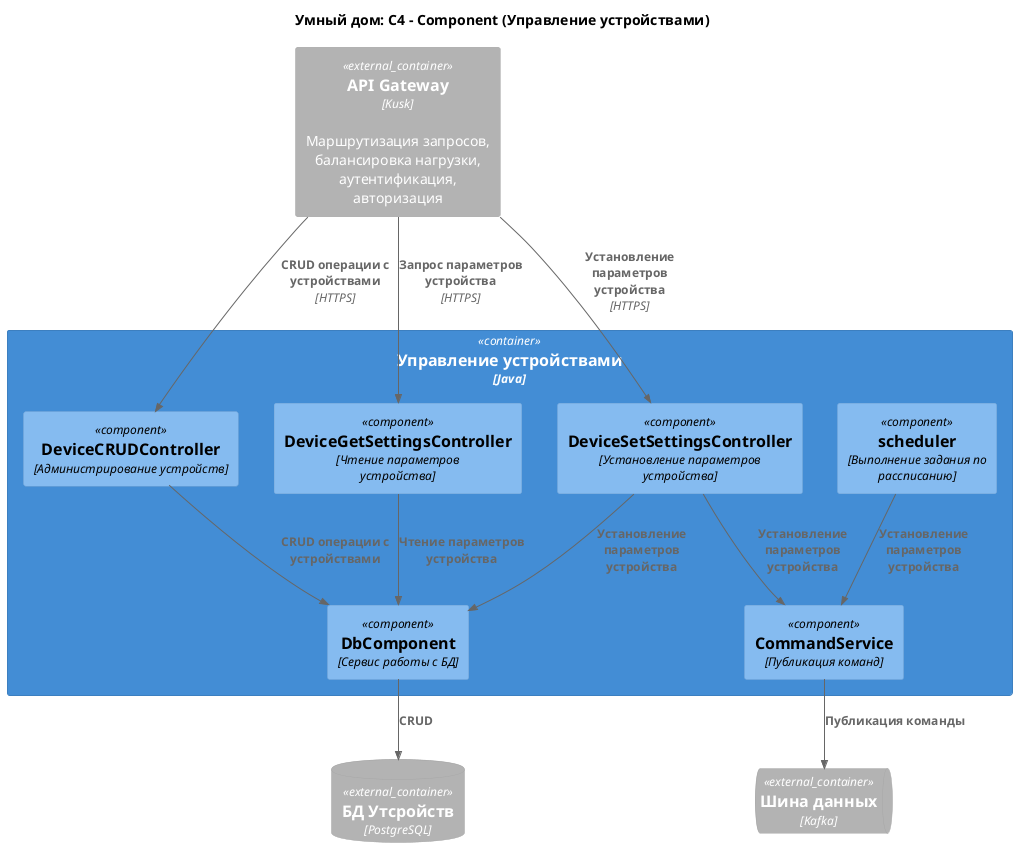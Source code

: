 @startuml
title Умный дом: C4 - Component (Управление устройствами)

!include <C4/C4_Component>

top to bottom direction

Container_Ext(apiGateway, "АPI Gateway", "Kusk", "Маршрутизация запросов, балансировка нагрузки, аутентификация, авторизация")

Container(deviceService, "Управление устройствами", "Java") {
    Component(deviceCRUDController, "DeviceCRUDController", "Администрирование устройств")

    Component(deviceGetSettingsController, "DeviceGetSettingsController", "Чтение параметров устройства")
    Component(deviceSetSettingsController, "DeviceSetSettingsController", "Установление параметров устройства")

    Component(dbComponent, "DbComponent", "Сервис работы с БД")
    Component(commandService, "СommandService", "Публикация команд")

    Component(scheduler, "scheduler", "Выполнение задания по рассписанию")
}

ContainerQueue_Ext(kafka, "Шина данных", "Kafka")
ContainerDb_Ext(deviceDb, "БД Утсройств", "PostgreSQL")

Rel(apiGateway, deviceCRUDController, "CRUD операции с устройствами", "HTTPS")
Rel(apiGateway, deviceGetSettingsController, "Запрос параметров устройства", "HTTPS")
Rel(apiGateway, deviceSetSettingsController, "Установление параметров устройства", "HTTPS")

Rel(deviceCRUDController, dbComponent, "CRUD операции с устройствами")
Rel(deviceGetSettingsController, dbComponent, "Чтение параметров устройства")
Rel(deviceSetSettingsController, dbComponent, "Установление параметров устройства")
Rel(deviceSetSettingsController, commandService, "Установление параметров устройства")
Rel(scheduler, commandService, "Установление параметров устройства")


Rel(dbComponent, deviceDb, "CRUD")

Rel(commandService, kafka, "Публикация команды")


@enduml